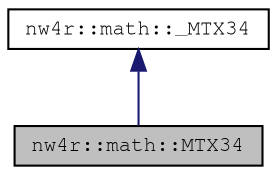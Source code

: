 digraph "nw4r::math::MTX34"
{
 // LATEX_PDF_SIZE
  edge [fontname="FreeMono",fontsize="10",labelfontname="FreeMono",labelfontsize="10"];
  node [fontname="FreeMono",fontsize="10",shape=record];
  Node1 [label="nw4r::math::MTX34",height=0.2,width=0.4,color="black", fillcolor="grey75", style="filled", fontcolor="black",tooltip=" "];
  Node2 -> Node1 [dir="back",color="midnightblue",fontsize="10",style="solid",fontname="FreeMono"];
  Node2 [label="nw4r::math::_MTX34",height=0.2,width=0.4,color="black", fillcolor="white", style="filled",URL="$structnw4r_1_1math_1_1___m_t_x34.html",tooltip=" "];
}
